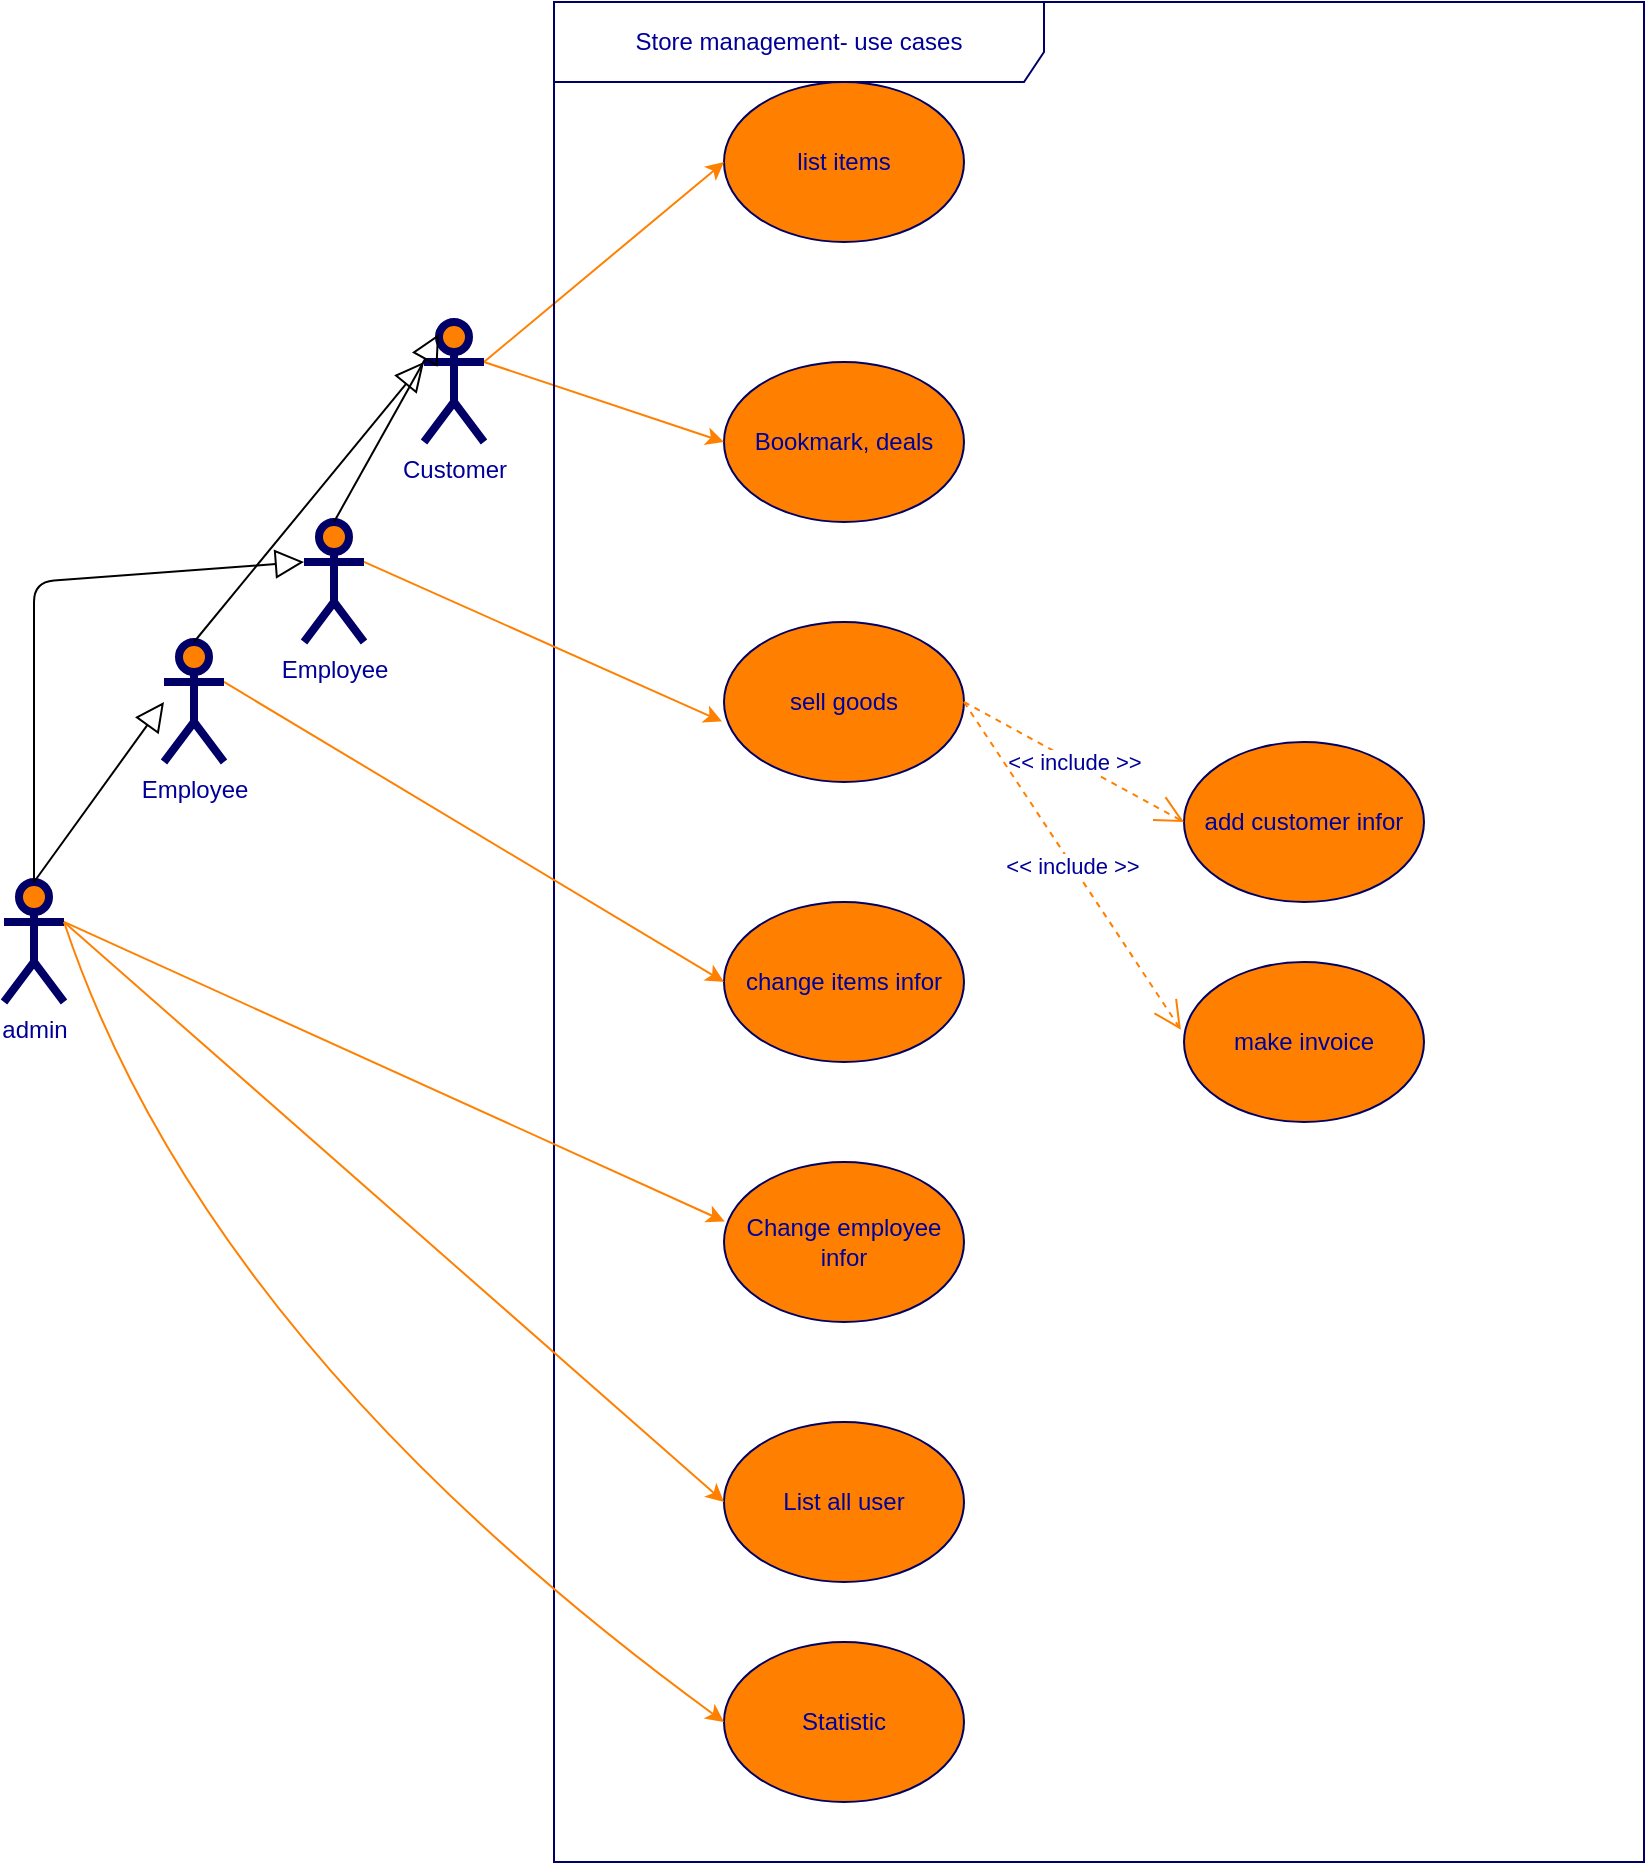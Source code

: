<mxfile version="15.3.7" type="github">
  <diagram id="1cee9afd-dcdd-cf27-cb82-50d77dad4855" name="Page-1">
    <mxGraphModel dx="2333" dy="1894" grid="1" gridSize="10" guides="1" tooltips="1" connect="1" arrows="1" fold="1" page="1" pageScale="1" pageWidth="850" pageHeight="1100" math="0" shadow="0">
      <root>
        <mxCell id="0" />
        <mxCell id="1" parent="0" />
        <mxCell id="c1cb8d76720eaeb-1" value="list items" style="ellipse;whiteSpace=wrap;html=1;fillColor=#FF8000;strokeColor=#000066;fontColor=#000099;" parent="1" vertex="1">
          <mxGeometry x="180" y="-80" width="120" height="80" as="geometry" />
        </mxCell>
        <mxCell id="c1cb8d76720eaeb-3" value="Bookmark, deals" style="ellipse;whiteSpace=wrap;html=1;fillColor=#FF8000;strokeColor=#000066;fontColor=#000099;" parent="1" vertex="1">
          <mxGeometry x="180" y="60" width="120" height="80" as="geometry" />
        </mxCell>
        <mxCell id="c1cb8d76720eaeb-6" value="change items infor" style="ellipse;whiteSpace=wrap;html=1;fillColor=#FF8000;strokeColor=#000066;fontColor=#000099;" parent="1" vertex="1">
          <mxGeometry x="180" y="330" width="120" height="80" as="geometry" />
        </mxCell>
        <mxCell id="c1cb8d76720eaeb-10" style="html=1;exitX=1;exitY=0.333;exitPerimeter=0;entryX=0;entryY=0.5;jettySize=auto;orthogonalLoop=1;fillColor=#f8cecc;strokeColor=#FF8000;curved=1;fontColor=#000099;" parent="1" source="c1cb8d76720eaeb-15" target="c1cb8d76720eaeb-1" edge="1">
          <mxGeometry relative="1" as="geometry" />
        </mxCell>
        <mxCell id="c1cb8d76720eaeb-13" style="edgeStyle=none;curved=1;html=1;exitX=1;exitY=0.333;exitPerimeter=0;entryX=0;entryY=0.5;jettySize=auto;orthogonalLoop=1;strokeColor=#FF8000;fontColor=#000099;" parent="1" source="c1cb8d76720eaeb-15" target="c1cb8d76720eaeb-3" edge="1">
          <mxGeometry relative="1" as="geometry" />
        </mxCell>
        <mxCell id="c1cb8d76720eaeb-15" value="Customer" style="shape=umlActor;verticalLabelPosition=bottom;labelBackgroundColor=#ffffff;verticalAlign=top;html=1;strokeWidth=4;fillColor=#FF8000;strokeColor=#000066;fontColor=#000099;" parent="1" vertex="1">
          <mxGeometry x="30" y="40" width="30" height="60" as="geometry" />
        </mxCell>
        <mxCell id="c1cb8d76720eaeb-20" value="Employee" style="shape=umlActor;verticalLabelPosition=bottom;labelBackgroundColor=#ffffff;verticalAlign=top;html=1;strokeWidth=4;fillColor=#FF8000;strokeColor=#000066;fontColor=#000099;" parent="1" vertex="1">
          <mxGeometry x="-30" y="140" width="30" height="60" as="geometry" />
        </mxCell>
        <mxCell id="c1cb8d76720eaeb-22" value="Store management- use cases" style="shape=umlFrame;whiteSpace=wrap;html=1;strokeWidth=1;fillColor=none;width=245;height=40;fontColor=#000099;strokeColor=#000066;" parent="1" vertex="1">
          <mxGeometry x="95" y="-120" width="545" height="930" as="geometry" />
        </mxCell>
        <mxCell id="c1cb8d76720eaeb-26" value="sell goods" style="ellipse;whiteSpace=wrap;html=1;fillColor=#FF8000;strokeColor=#000066;fontColor=#000099;" parent="1" vertex="1">
          <mxGeometry x="180" y="190" width="120" height="80" as="geometry" />
        </mxCell>
        <mxCell id="BCp09lpTjPHIo2bbOKOB-2" value="add customer infor" style="ellipse;whiteSpace=wrap;html=1;fillColor=#FF8000;strokeColor=#000066;fontColor=#000099;" parent="1" vertex="1">
          <mxGeometry x="410" y="250" width="120" height="80" as="geometry" />
        </mxCell>
        <mxCell id="BCp09lpTjPHIo2bbOKOB-7" value="make invoice" style="ellipse;whiteSpace=wrap;html=1;fillColor=#FF8000;strokeColor=#000066;fontColor=#000099;" parent="1" vertex="1">
          <mxGeometry x="410" y="360" width="120" height="80" as="geometry" />
        </mxCell>
        <mxCell id="BCp09lpTjPHIo2bbOKOB-9" value="&amp;lt;&amp;lt; include &amp;gt;&amp;gt;" style="endArrow=open;endSize=12;dashed=1;html=1;fontColor=#000099;strokeColor=#FF8000;entryX=0;entryY=0.5;entryDx=0;entryDy=0;exitX=1;exitY=0.5;exitDx=0;exitDy=0;" parent="1" source="c1cb8d76720eaeb-26" target="BCp09lpTjPHIo2bbOKOB-2" edge="1">
          <mxGeometry width="160" relative="1" as="geometry">
            <mxPoint x="370.75" y="450.24" as="sourcePoint" />
            <mxPoint x="470" y="290" as="targetPoint" />
            <Array as="points" />
          </mxGeometry>
        </mxCell>
        <mxCell id="BCp09lpTjPHIo2bbOKOB-10" value="&amp;lt;&amp;lt; include &amp;gt;&amp;gt;" style="endArrow=open;endSize=12;dashed=1;html=1;exitX=1;exitY=0.5;entryX=-0.013;entryY=0.423;fontColor=#000099;strokeColor=#FF8000;exitDx=0;exitDy=0;entryDx=0;entryDy=0;entryPerimeter=0;" parent="1" source="c1cb8d76720eaeb-26" target="BCp09lpTjPHIo2bbOKOB-7" edge="1">
          <mxGeometry width="160" relative="1" as="geometry">
            <mxPoint x="383.32" y="353.52" as="sourcePoint" />
            <mxPoint x="522.574" y="183.284" as="targetPoint" />
            <Array as="points" />
          </mxGeometry>
        </mxCell>
        <mxCell id="BCp09lpTjPHIo2bbOKOB-11" value="Change employee infor" style="ellipse;whiteSpace=wrap;html=1;fillColor=#FF8000;strokeColor=#000066;fontColor=#000099;" parent="1" vertex="1">
          <mxGeometry x="180" y="460" width="120" height="80" as="geometry" />
        </mxCell>
        <mxCell id="BCp09lpTjPHIo2bbOKOB-14" value="List all user" style="ellipse;whiteSpace=wrap;html=1;fillColor=#FF8000;strokeColor=#000066;fontColor=#000099;" parent="1" vertex="1">
          <mxGeometry x="180" y="590" width="120" height="80" as="geometry" />
        </mxCell>
        <mxCell id="BCp09lpTjPHIo2bbOKOB-16" value="" style="endArrow=block;endFill=0;endSize=12;html=1;entryX=0.25;entryY=0.1;entryDx=0;entryDy=0;entryPerimeter=0;exitX=0.5;exitY=0;exitDx=0;exitDy=0;exitPerimeter=0;" parent="1" source="c1cb8d76720eaeb-20" target="c1cb8d76720eaeb-15" edge="1">
          <mxGeometry width="160" relative="1" as="geometry">
            <mxPoint x="70" y="269.31" as="sourcePoint" />
            <mxPoint x="80" y="210" as="targetPoint" />
          </mxGeometry>
        </mxCell>
        <mxCell id="BCp09lpTjPHIo2bbOKOB-17" value="admin&lt;br&gt;" style="shape=umlActor;verticalLabelPosition=bottom;labelBackgroundColor=#ffffff;verticalAlign=top;html=1;strokeWidth=4;fillColor=#FF8000;strokeColor=#000066;fontColor=#000099;" parent="1" vertex="1">
          <mxGeometry x="-180" y="320" width="30" height="60" as="geometry" />
        </mxCell>
        <mxCell id="BCp09lpTjPHIo2bbOKOB-22" value="" style="endArrow=block;endFill=0;endSize=12;html=1;exitX=0.5;exitY=0;exitDx=0;exitDy=0;exitPerimeter=0;" parent="1" source="BCp09lpTjPHIo2bbOKOB-17" edge="1">
          <mxGeometry width="160" relative="1" as="geometry">
            <mxPoint x="20" y="500" as="sourcePoint" />
            <mxPoint x="-100" y="230" as="targetPoint" />
          </mxGeometry>
        </mxCell>
        <mxCell id="BCp09lpTjPHIo2bbOKOB-23" style="edgeStyle=none;curved=1;html=1;entryX=-0.008;entryY=0.622;jettySize=auto;orthogonalLoop=1;strokeColor=#FF8000;fontColor=#000099;entryDx=0;entryDy=0;entryPerimeter=0;exitX=1;exitY=0.333;exitDx=0;exitDy=0;exitPerimeter=0;" parent="1" source="c1cb8d76720eaeb-20" target="c1cb8d76720eaeb-26" edge="1">
          <mxGeometry relative="1" as="geometry">
            <mxPoint x="-30" y="270" as="sourcePoint" />
            <mxPoint x="160.0" y="380" as="targetPoint" />
          </mxGeometry>
        </mxCell>
        <mxCell id="BCp09lpTjPHIo2bbOKOB-24" style="edgeStyle=none;curved=1;html=1;exitX=1;exitY=0.333;exitPerimeter=0;jettySize=auto;orthogonalLoop=1;strokeColor=#FF8000;fontColor=#000099;entryX=0;entryY=0.5;entryDx=0;entryDy=0;exitDx=0;exitDy=0;startArrow=none;" parent="1" source="BCp09lpTjPHIo2bbOKOB-34" target="c1cb8d76720eaeb-6" edge="1">
          <mxGeometry relative="1" as="geometry">
            <mxPoint x="30" y="549.24" as="sourcePoint" />
            <mxPoint x="200" y="470" as="targetPoint" />
          </mxGeometry>
        </mxCell>
        <mxCell id="BCp09lpTjPHIo2bbOKOB-25" style="edgeStyle=none;curved=1;html=1;exitX=1;exitY=0.333;exitPerimeter=0;entryX=0.003;entryY=0.372;jettySize=auto;orthogonalLoop=1;strokeColor=#FF8000;fontColor=#000099;entryDx=0;entryDy=0;entryPerimeter=0;exitDx=0;exitDy=0;" parent="1" source="BCp09lpTjPHIo2bbOKOB-17" target="BCp09lpTjPHIo2bbOKOB-11" edge="1">
          <mxGeometry relative="1" as="geometry">
            <mxPoint x="30" y="550.24" as="sourcePoint" />
            <mxPoint x="179.04" y="550" as="targetPoint" />
          </mxGeometry>
        </mxCell>
        <mxCell id="BCp09lpTjPHIo2bbOKOB-26" style="edgeStyle=none;curved=1;html=1;entryX=0;entryY=0.5;jettySize=auto;orthogonalLoop=1;strokeColor=#FF8000;fontColor=#000099;entryDx=0;entryDy=0;exitX=1;exitY=0.333;exitDx=0;exitDy=0;exitPerimeter=0;" parent="1" source="BCp09lpTjPHIo2bbOKOB-17" target="BCp09lpTjPHIo2bbOKOB-14" edge="1">
          <mxGeometry relative="1" as="geometry">
            <mxPoint x="-150" y="380" as="sourcePoint" />
            <mxPoint x="190.36" y="589.52" as="targetPoint" />
          </mxGeometry>
        </mxCell>
        <mxCell id="BCp09lpTjPHIo2bbOKOB-34" value="Employee" style="shape=umlActor;verticalLabelPosition=bottom;labelBackgroundColor=#ffffff;verticalAlign=top;html=1;strokeWidth=4;fillColor=#FF8000;strokeColor=#000066;fontColor=#000099;" parent="1" vertex="1">
          <mxGeometry x="-100" y="200" width="30" height="60" as="geometry" />
        </mxCell>
        <mxCell id="BCp09lpTjPHIo2bbOKOB-36" value="" style="endArrow=block;endFill=0;endSize=12;html=1;entryX=0;entryY=0.333;entryDx=0;entryDy=0;entryPerimeter=0;exitX=0.5;exitY=0;exitDx=0;exitDy=0;exitPerimeter=0;" parent="1" source="BCp09lpTjPHIo2bbOKOB-34" target="c1cb8d76720eaeb-15" edge="1">
          <mxGeometry width="160" relative="1" as="geometry">
            <mxPoint x="-10" y="220" as="sourcePoint" />
            <mxPoint x="-130" y="130" as="targetPoint" />
          </mxGeometry>
        </mxCell>
        <mxCell id="BCp09lpTjPHIo2bbOKOB-37" value="" style="endArrow=block;endFill=0;endSize=12;html=1;entryX=0;entryY=0.333;entryDx=0;entryDy=0;entryPerimeter=0;exitX=0.5;exitY=0;exitDx=0;exitDy=0;exitPerimeter=0;" parent="1" source="BCp09lpTjPHIo2bbOKOB-17" target="c1cb8d76720eaeb-20" edge="1">
          <mxGeometry width="160" relative="1" as="geometry">
            <mxPoint x="30" y="400" as="sourcePoint" />
            <mxPoint x="-130" y="140" as="targetPoint" />
            <Array as="points">
              <mxPoint x="-165" y="170" />
            </Array>
          </mxGeometry>
        </mxCell>
        <mxCell id="BCp09lpTjPHIo2bbOKOB-39" value="Statistic" style="ellipse;whiteSpace=wrap;html=1;fillColor=#FF8000;strokeColor=#000066;fontColor=#000099;" parent="1" vertex="1">
          <mxGeometry x="180" y="700" width="120" height="80" as="geometry" />
        </mxCell>
        <mxCell id="BCp09lpTjPHIo2bbOKOB-40" style="edgeStyle=none;curved=1;html=1;entryX=0;entryY=0.5;jettySize=auto;orthogonalLoop=1;strokeColor=#FF8000;fontColor=#000099;entryDx=0;entryDy=0;exitX=1;exitY=0.333;exitDx=0;exitDy=0;exitPerimeter=0;" parent="1" source="BCp09lpTjPHIo2bbOKOB-17" target="BCp09lpTjPHIo2bbOKOB-39" edge="1">
          <mxGeometry relative="1" as="geometry">
            <mxPoint x="-140" y="350" as="sourcePoint" />
            <mxPoint x="190" y="640" as="targetPoint" />
            <Array as="points">
              <mxPoint x="-80" y="550" />
            </Array>
          </mxGeometry>
        </mxCell>
      </root>
    </mxGraphModel>
  </diagram>
</mxfile>
